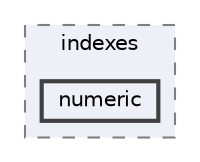 digraph "/home/jam/Research/IRES-2025/dev/src/llm-scripts/testing/hypothesis-testing/hyp-env/lib/python3.12/site-packages/pandas/tests/indexes/numeric"
{
 // LATEX_PDF_SIZE
  bgcolor="transparent";
  edge [fontname=Helvetica,fontsize=10,labelfontname=Helvetica,labelfontsize=10];
  node [fontname=Helvetica,fontsize=10,shape=box,height=0.2,width=0.4];
  compound=true
  subgraph clusterdir_e08fdec5df0bd390b28873e33ccbb59c {
    graph [ bgcolor="#edf0f7", pencolor="grey50", label="indexes", fontname=Helvetica,fontsize=10 style="filled,dashed", URL="dir_e08fdec5df0bd390b28873e33ccbb59c.html",tooltip=""]
  dir_26ff857a05672bb0278aa789a19275a0 [label="numeric", fillcolor="#edf0f7", color="grey25", style="filled,bold", URL="dir_26ff857a05672bb0278aa789a19275a0.html",tooltip=""];
  }
}
